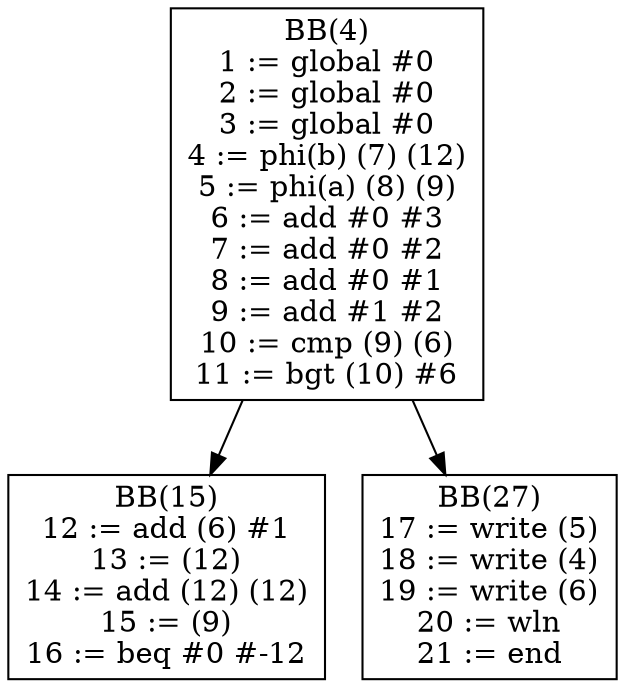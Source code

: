 digraph dom {
BB4[shape = box, label = "BB(4)\n" + "1 := global #0\n" + "2 := global #0\n" + "3 := global #0\n" + "4 := phi(b) (7) (12)\n" + "5 := phi(a) (8) (9)\n" + "6 := add #0 #3\n" + "7 := add #0 #2\n" + "8 := add #0 #1\n" + "9 := add #1 #2\n" + "10 := cmp (9) (6)\n" + "11 := bgt (10) #6\n"];
BB15[shape = box, label = "BB(15)\n" + "12 := add (6) #1\n" + "13 := (12)\n" + "14 := add (12) (12)\n" + "15 := (9)\n" + "16 := beq #0 #-12\n"];
BB27[shape = box, label = "BB(27)\n" + "17 := write (5)\n" + "18 := write (4)\n" + "19 := write (6)\n" + "20 := wln\n" + "21 := end\n"];
BB4 -> BB15;
BB4 -> BB27;
}
